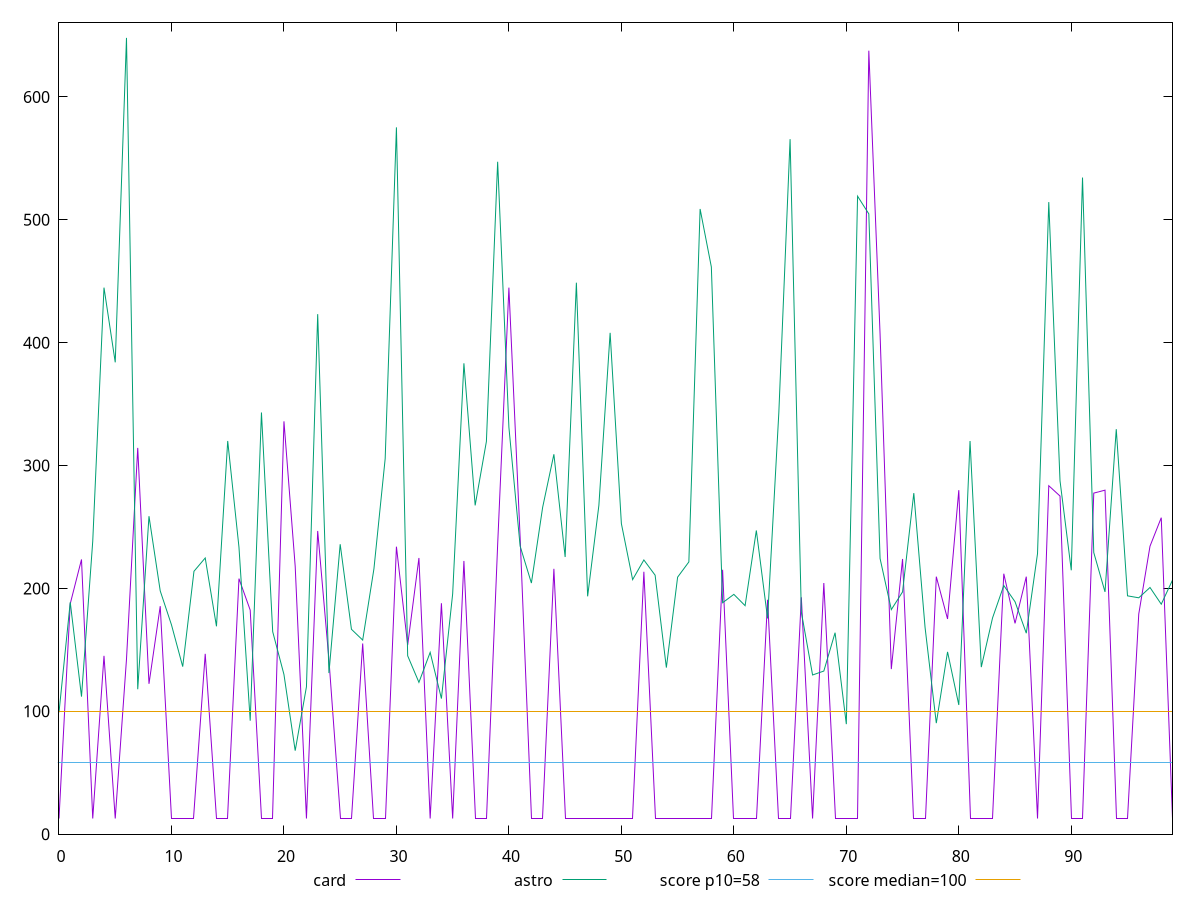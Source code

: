 reset

$card <<EOF
0 12.8
1 187.60000000000002
2 223.60000000000002
3 12.8
4 145.20000000000002
5 12.8
6 142.4
7 314.40000000000003
8 122.4
9 185.60000000000002
10 12.8
11 12.8
12 12.8
13 146.8
14 12.8
15 12.8
16 208
17 182.4
18 12.8
19 12.8
20 336
21 218
22 12.8
23 246.8
24 141.99999999999966
25 12.8
26 12.8
27 155.1999999999993
28 12.8
29 12.8
30 234
31 154
32 224.8
33 12.8
34 188
35 12.8
36 222.4
37 12.8
38 12.8
39 235.60000000000002
40 444.8
41 241.20000000000073
42 12.8
43 12.8
44 216
45 12.8
46 12.8
47 12.8
48 12.8
49 12.8
50 12.8
51 12.8
52 213.60000000000002
53 12.8
54 12.8
55 12.8
56 12.8
57 12.8
58 12.8
59 215.20000000000002
60 12.8
61 12.8
62 12.8
63 190.8
64 12.8
65 12.8
66 192.8
67 12.8
68 204.39999999999964
69 12.8
70 12.8
71 12.8
72 637.6
73 407.20000000000005
74 134.4
75 224
76 12.8
77 12.8
78 209.60000000000002
79 175.20000000000002
80 280
81 12.8
82 12.8
83 12.8
84 212
85 171.60000000000002
86 209.60000000000002
87 12.8
88 283.6
89 275.2
90 12.8
91 12.8
92 277.59999999999854
93 280
94 12.8
95 12.8
96 179.20000000000002
97 234.4
98 257.6
99 12.8
EOF

$astro <<EOF
0 99.2
1 188.8
2 112
3 238.3999999999993
4 444.8
5 384
6 647.9999999999993
7 118
8 258.8
9 198
10 170.4
11 136.4
12 214
13 224.8
14 169.2000000000004
15 320
16 233.60000000000036
17 92.4
18 343.20000000000005
19 164.8
20 129.99999999999966
21 68
22 120
23 423.20000000000005
24 131.20000000000002
25 236
26 166.8
27 157.99999999999966
28 216.00000000000037
29 305.6
30 575.2
31 145.20000000000073
32 123.60000000000001
33 148
34 110.39999999999964
35 195.60000000000002
36 383.20000000000005
37 267.6
38 319.6
39 547.2
40 331.20000000000005
41 234.4
42 204.4
43 266
44 309.20000000000005
45 225.60000000000002
46 448.8
47 193.60000000000002
48 267.5999999999997
49 408
50 252.8
51 207.20000000000002
52 223.20000000000002
53 210.8
54 135.6
55 209.20000000000002
56 221.60000000000002
57 508.8
58 461.6
59 188.4
60 195.20000000000002
61 186
62 247.20000000000002
63 175.60000000000002
64 343.20000000000005
65 565.6
66 180.8
67 129.6
68 132.8
69 164
70 89.60000000000001
71 519.1999999999994
72 504.8
73 224.4
74 182.79999999999964
75 197.20000000000002
76 277.6
77 168.4
78 90.4
79 148.4
80 105.2
81 319.9999999999993
82 136
83 176
84 202.4
85 189.20000000000002
86 163.60000000000002
87 228.4
88 514.4
89 287.6
90 214.8
91 534.4000000000015
92 229.20000000000002
93 197.20000000000002
94 329.6
95 194
96 192.4
97 200.8
98 187.20000000000073
99 206.80000000000038
EOF

set key outside below
set xrange [0:99]
set yrange [0.09600000000001252:660.7039999999993]
set trange [0.09600000000001252:660.7039999999993]
set terminal svg size 640, 520 enhanced background rgb 'white'
set output "reports/report_00028_2021-02-24T12-49-42.674Z/estimated-input-latency/comparison/line/2_vs_3.svg"

plot $card title "card" with line, \
     $astro title "astro" with line, \
     58 title "score p10=58", \
     100 title "score median=100"

reset

